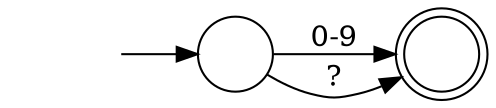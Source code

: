digraph Automaton {
  rankdir = LR;
  0 [shape=circle,label=""];
  initial [shape=plaintext,label=""];
  initial -> 0
  0 -> 1 [label="0-9"]
  0 -> 1 [label="?"]
  1 [shape=doublecircle,label=""];
}

